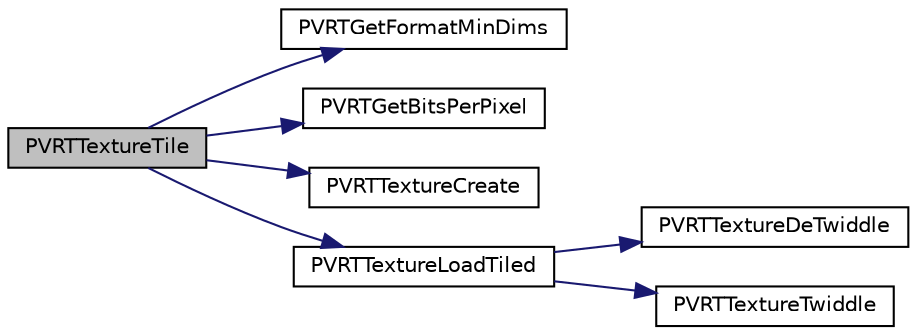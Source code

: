 digraph "PVRTTextureTile"
{
  edge [fontname="Helvetica",fontsize="10",labelfontname="Helvetica",labelfontsize="10"];
  node [fontname="Helvetica",fontsize="10",shape=record];
  rankdir="LR";
  Node1 [label="PVRTTextureTile",height=0.2,width=0.4,color="black", fillcolor="grey75", style="filled", fontcolor="black"];
  Node1 -> Node2 [color="midnightblue",fontsize="10",style="solid",fontname="Helvetica"];
  Node2 [label="PVRTGetFormatMinDims",height=0.2,width=0.4,color="black", fillcolor="white", style="filled",URL="$_p_v_r_t_texture_8h.html#a9b054db94257b8cfc7b77c7b12d80a6d"];
  Node1 -> Node3 [color="midnightblue",fontsize="10",style="solid",fontname="Helvetica"];
  Node3 [label="PVRTGetBitsPerPixel",height=0.2,width=0.4,color="black", fillcolor="white", style="filled",URL="$_p_v_r_t_texture_8h.html#ad4283ff9a9129c353611308560402638"];
  Node1 -> Node4 [color="midnightblue",fontsize="10",style="solid",fontname="Helvetica"];
  Node4 [label="PVRTTextureCreate",height=0.2,width=0.4,color="black", fillcolor="white", style="filled",URL="$_p_v_r_t_texture_8h.html#a66eefac7cb79607fbf7a5543132e8bc8"];
  Node1 -> Node5 [color="midnightblue",fontsize="10",style="solid",fontname="Helvetica"];
  Node5 [label="PVRTTextureLoadTiled",height=0.2,width=0.4,color="black", fillcolor="white", style="filled",URL="$_p_v_r_t_texture_8h.html#adcbee79fac67e614ffb996ab4469ebe8"];
  Node5 -> Node6 [color="midnightblue",fontsize="10",style="solid",fontname="Helvetica"];
  Node6 [label="PVRTTextureDeTwiddle",height=0.2,width=0.4,color="black", fillcolor="white", style="filled",URL="$_p_v_r_t_texture_8h.html#a4891b7a71bc2bdc37d742b085c465de7"];
  Node5 -> Node7 [color="midnightblue",fontsize="10",style="solid",fontname="Helvetica"];
  Node7 [label="PVRTTextureTwiddle",height=0.2,width=0.4,color="black", fillcolor="white", style="filled",URL="$_p_v_r_t_texture_8h.html#a471b5d3ea140f737d953161c343fbff6"];
}
